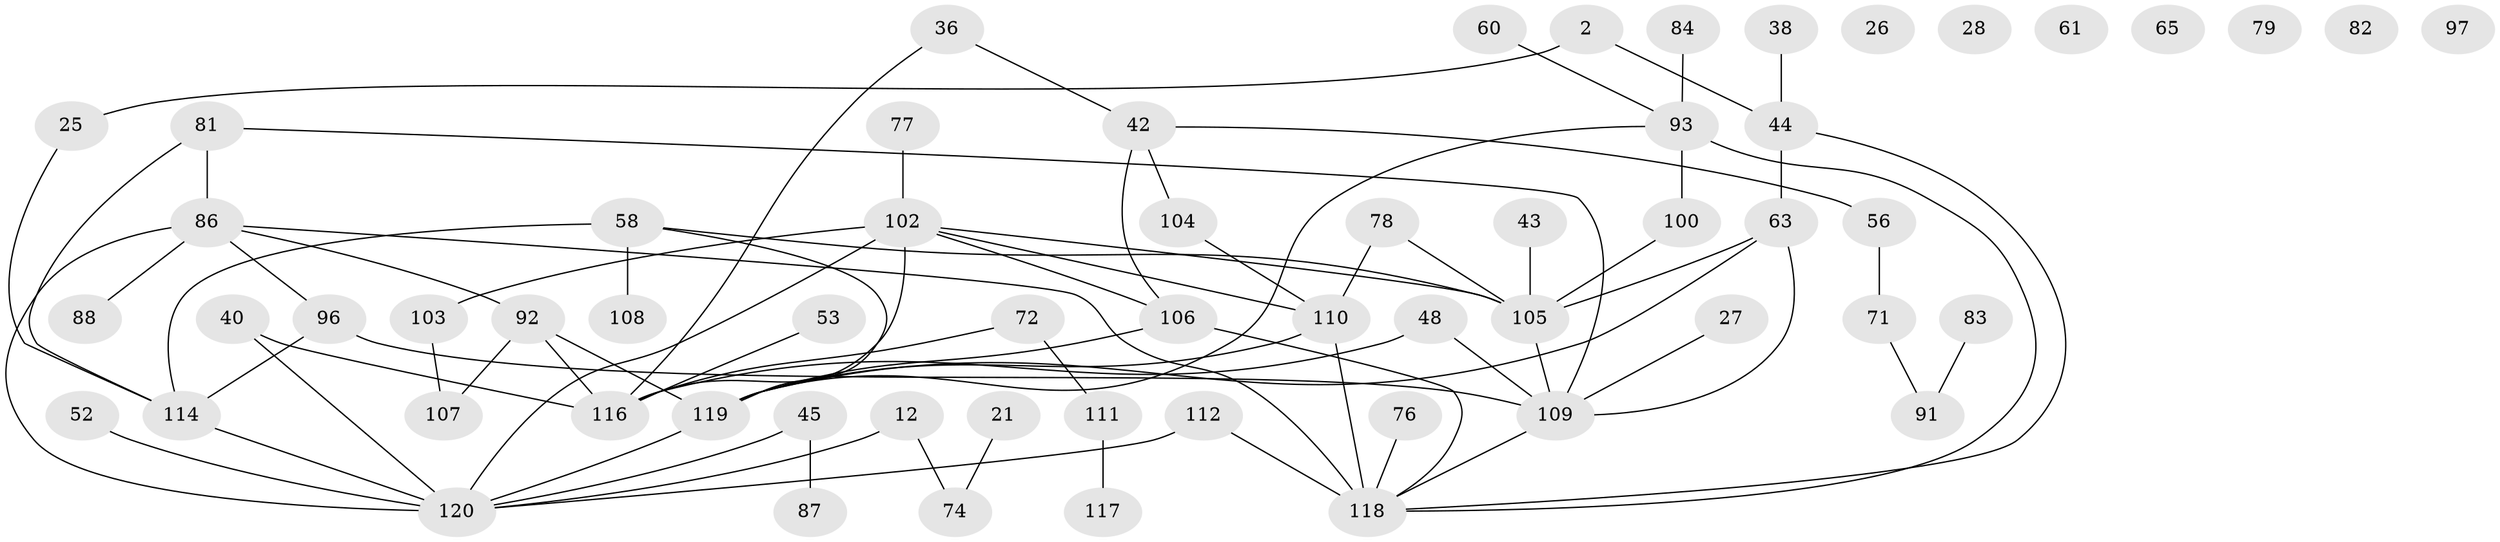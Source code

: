 // original degree distribution, {1: 0.19166666666666668, 2: 0.275, 5: 0.09166666666666666, 4: 0.13333333333333333, 3: 0.21666666666666667, 6: 0.016666666666666666, 0: 0.058333333333333334, 7: 0.016666666666666666}
// Generated by graph-tools (version 1.1) at 2025/38/03/09/25 04:38:48]
// undirected, 60 vertices, 78 edges
graph export_dot {
graph [start="1"]
  node [color=gray90,style=filled];
  2;
  12;
  21;
  25;
  26;
  27;
  28;
  36;
  38;
  40;
  42;
  43;
  44;
  45;
  48 [super="+32"];
  52;
  53;
  56;
  58 [super="+46"];
  60;
  61;
  63 [super="+9"];
  65;
  71;
  72;
  74;
  76;
  77;
  78;
  79;
  81 [super="+64"];
  82;
  83;
  84;
  86 [super="+6+69"];
  87;
  88 [super="+49"];
  91 [super="+1"];
  92;
  93 [super="+31+75"];
  96 [super="+33"];
  97;
  100 [super="+90"];
  102 [super="+10+85"];
  103;
  104 [super="+35"];
  105 [super="+99"];
  106;
  107;
  108;
  109 [super="+50+57"];
  110 [super="+67+73+94"];
  111;
  112;
  114 [super="+7+98"];
  116 [super="+113"];
  117;
  118 [super="+115+101"];
  119 [super="+89"];
  120 [super="+17+55+62+80"];
  2 -- 25;
  2 -- 44;
  12 -- 74;
  12 -- 120;
  21 -- 74;
  25 -- 114;
  27 -- 109;
  36 -- 42;
  36 -- 116;
  38 -- 44;
  40 -- 116;
  40 -- 120;
  42 -- 56;
  42 -- 104;
  42 -- 106;
  43 -- 105;
  44 -- 63;
  44 -- 118;
  45 -- 87;
  45 -- 120;
  48 -- 116;
  48 -- 109;
  52 -- 120;
  53 -- 116;
  56 -- 71;
  58 -- 108;
  58 -- 114 [weight=2];
  58 -- 119;
  58 -- 105;
  60 -- 93;
  63 -- 119;
  63 -- 109;
  63 -- 105 [weight=2];
  71 -- 91;
  72 -- 111;
  72 -- 116;
  76 -- 118;
  77 -- 102;
  78 -- 105;
  78 -- 110;
  81 -- 114;
  81 -- 86;
  81 -- 109;
  83 -- 91;
  84 -- 93;
  86 -- 88 [weight=2];
  86 -- 92;
  86 -- 120 [weight=3];
  86 -- 96;
  86 -- 118 [weight=3];
  92 -- 107;
  92 -- 119;
  92 -- 116;
  93 -- 100 [weight=2];
  93 -- 119 [weight=2];
  93 -- 118 [weight=2];
  96 -- 109;
  96 -- 114;
  100 -- 105;
  102 -- 103;
  102 -- 105 [weight=2];
  102 -- 110;
  102 -- 116 [weight=3];
  102 -- 120 [weight=2];
  102 -- 106;
  103 -- 107;
  104 -- 110;
  105 -- 109;
  106 -- 119;
  106 -- 118;
  109 -- 118;
  110 -- 118 [weight=2];
  110 -- 119 [weight=2];
  111 -- 117;
  112 -- 118;
  112 -- 120;
  114 -- 120 [weight=2];
  119 -- 120 [weight=2];
}
